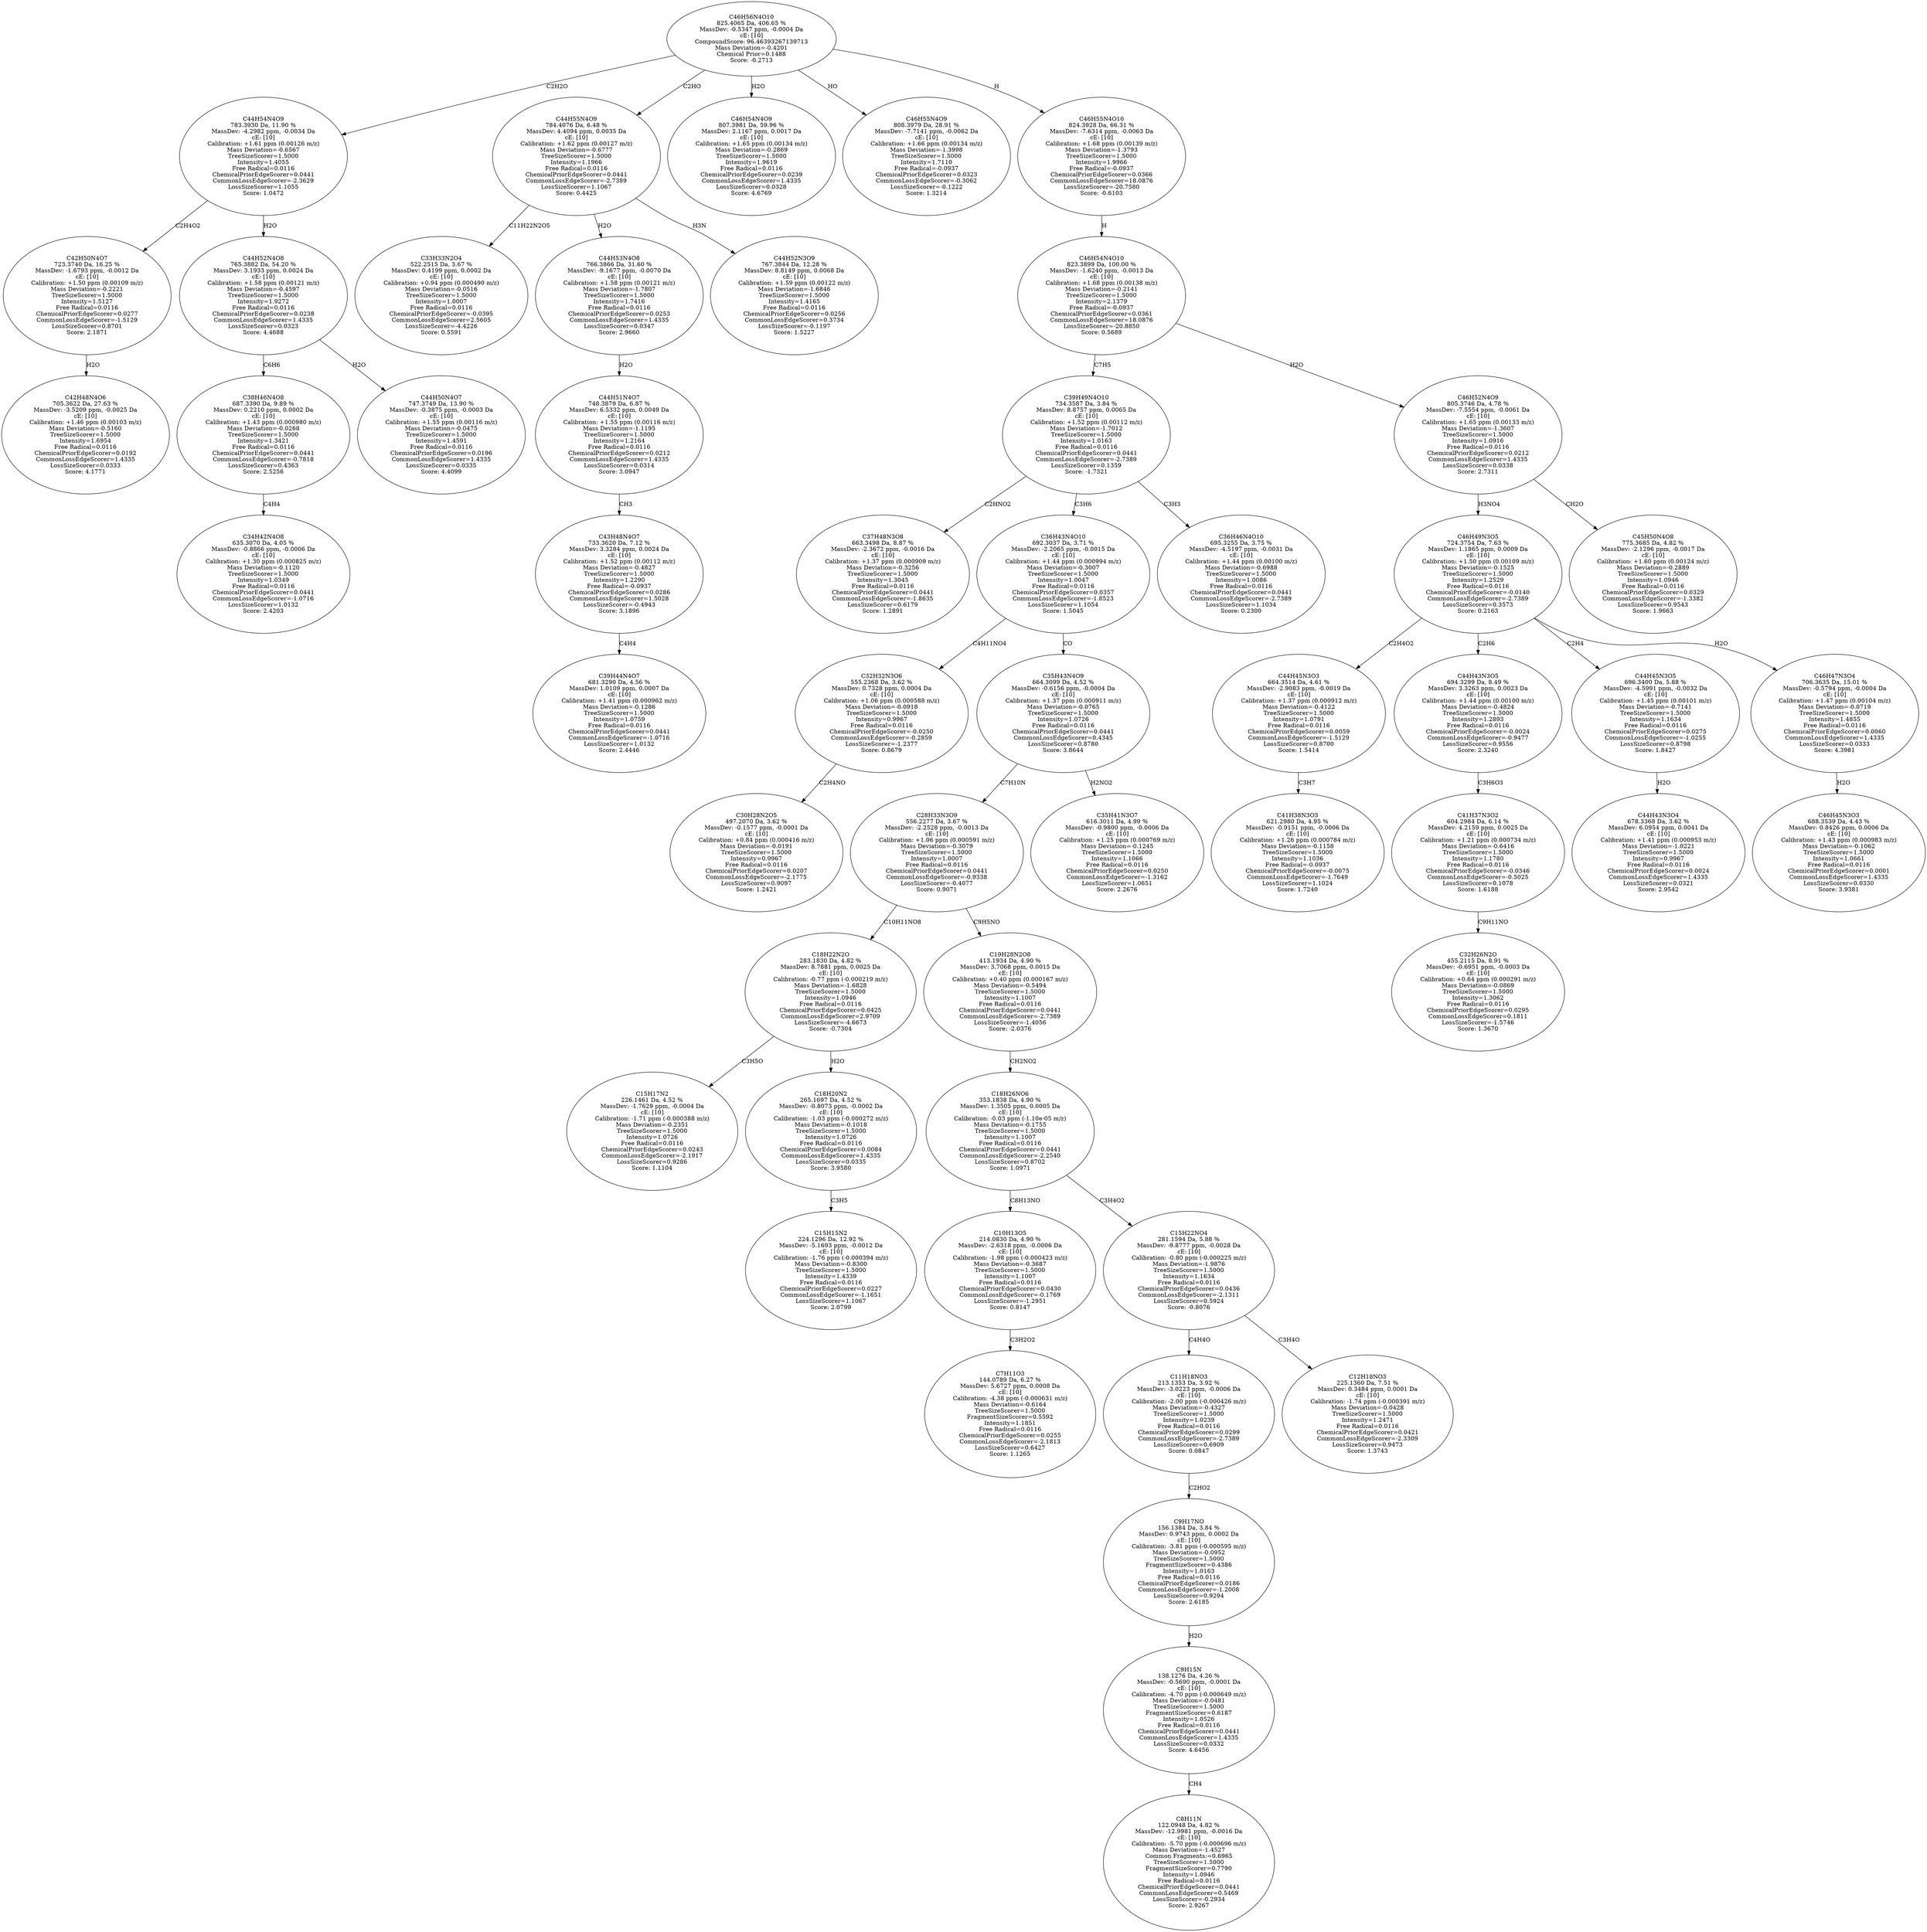 strict digraph {
v1 [label="C42H48N4O6\n705.3622 Da, 27.63 %\nMassDev: -3.5209 ppm, -0.0025 Da\ncE: [10]\nCalibration: +1.46 ppm (0.00103 m/z)\nMass Deviation=-0.5160\nTreeSizeScorer=1.5000\nIntensity=1.6954\nFree Radical=0.0116\nChemicalPriorEdgeScorer=0.0192\nCommonLossEdgeScorer=1.4335\nLossSizeScorer=0.0333\nScore: 4.1771"];
v2 [label="C42H50N4O7\n723.3740 Da, 16.25 %\nMassDev: -1.6793 ppm, -0.0012 Da\ncE: [10]\nCalibration: +1.50 ppm (0.00109 m/z)\nMass Deviation=-0.2221\nTreeSizeScorer=1.5000\nIntensity=1.5127\nFree Radical=0.0116\nChemicalPriorEdgeScorer=0.0277\nCommonLossEdgeScorer=-1.5129\nLossSizeScorer=0.8701\nScore: 2.1871"];
v3 [label="C34H42N4O8\n635.3070 Da, 4.05 %\nMassDev: -0.8866 ppm, -0.0006 Da\ncE: [10]\nCalibration: +1.30 ppm (0.000825 m/z)\nMass Deviation=-0.1120\nTreeSizeScorer=1.5000\nIntensity=1.0349\nFree Radical=0.0116\nChemicalPriorEdgeScorer=0.0441\nCommonLossEdgeScorer=-1.0716\nLossSizeScorer=1.0132\nScore: 2.4203"];
v4 [label="C38H46N4O8\n687.3390 Da, 9.89 %\nMassDev: 0.2210 ppm, 0.0002 Da\ncE: [10]\nCalibration: +1.43 ppm (0.000980 m/z)\nMass Deviation=-0.0268\nTreeSizeScorer=1.5000\nIntensity=1.3421\nFree Radical=0.0116\nChemicalPriorEdgeScorer=0.0441\nCommonLossEdgeScorer=-0.7818\nLossSizeScorer=0.4363\nScore: 2.5256"];
v5 [label="C44H50N4O7\n747.3749 Da, 13.90 %\nMassDev: -0.3875 ppm, -0.0003 Da\ncE: [10]\nCalibration: +1.55 ppm (0.00116 m/z)\nMass Deviation=-0.0475\nTreeSizeScorer=1.5000\nIntensity=1.4591\nFree Radical=0.0116\nChemicalPriorEdgeScorer=0.0196\nCommonLossEdgeScorer=1.4335\nLossSizeScorer=0.0335\nScore: 4.4099"];
v6 [label="C44H52N4O8\n765.3882 Da, 54.20 %\nMassDev: 3.1933 ppm, 0.0024 Da\ncE: [10]\nCalibration: +1.58 ppm (0.00121 m/z)\nMass Deviation=-0.4597\nTreeSizeScorer=1.5000\nIntensity=1.9272\nFree Radical=0.0116\nChemicalPriorEdgeScorer=0.0238\nCommonLossEdgeScorer=1.4335\nLossSizeScorer=0.0323\nScore: 4.4688"];
v7 [label="C44H54N4O9\n783.3930 Da, 11.90 %\nMassDev: -4.2982 ppm, -0.0034 Da\ncE: [10]\nCalibration: +1.61 ppm (0.00126 m/z)\nMass Deviation=-0.6567\nTreeSizeScorer=1.5000\nIntensity=1.4055\nFree Radical=0.0116\nChemicalPriorEdgeScorer=0.0441\nCommonLossEdgeScorer=-2.3629\nLossSizeScorer=1.1055\nScore: 1.0472"];
v8 [label="C33H33N2O4\n522.2515 Da, 3.67 %\nMassDev: 0.4199 ppm, 0.0002 Da\ncE: [10]\nCalibration: +0.94 ppm (0.000490 m/z)\nMass Deviation=-0.0516\nTreeSizeScorer=1.5000\nIntensity=1.0007\nFree Radical=0.0116\nChemicalPriorEdgeScorer=-0.0395\nCommonLossEdgeScorer=2.5605\nLossSizeScorer=-4.4226\nScore: 0.5591"];
v9 [label="C39H44N4O7\n681.3290 Da, 4.56 %\nMassDev: 1.0109 ppm, 0.0007 Da\ncE: [10]\nCalibration: +1.41 ppm (0.000962 m/z)\nMass Deviation=-0.1286\nTreeSizeScorer=1.5000\nIntensity=1.0759\nFree Radical=0.0116\nChemicalPriorEdgeScorer=0.0441\nCommonLossEdgeScorer=-1.0716\nLossSizeScorer=1.0132\nScore: 2.4446"];
v10 [label="C43H48N4O7\n733.3620 Da, 7.12 %\nMassDev: 3.3284 ppm, 0.0024 Da\ncE: [10]\nCalibration: +1.52 ppm (0.00112 m/z)\nMass Deviation=-0.4827\nTreeSizeScorer=1.5000\nIntensity=1.2290\nFree Radical=-0.0937\nChemicalPriorEdgeScorer=0.0286\nCommonLossEdgeScorer=1.5028\nLossSizeScorer=-0.4943\nScore: 3.1896"];
v11 [label="C44H51N4O7\n748.3879 Da, 6.87 %\nMassDev: 6.5332 ppm, 0.0049 Da\ncE: [10]\nCalibration: +1.55 ppm (0.00116 m/z)\nMass Deviation=-1.1195\nTreeSizeScorer=1.5000\nIntensity=1.2164\nFree Radical=0.0116\nChemicalPriorEdgeScorer=0.0212\nCommonLossEdgeScorer=1.4335\nLossSizeScorer=0.0314\nScore: 3.0947"];
v12 [label="C44H53N4O8\n766.3866 Da, 31.60 %\nMassDev: -9.1677 ppm, -0.0070 Da\ncE: [10]\nCalibration: +1.58 ppm (0.00121 m/z)\nMass Deviation=-1.7807\nTreeSizeScorer=1.5000\nIntensity=1.7416\nFree Radical=0.0116\nChemicalPriorEdgeScorer=0.0253\nCommonLossEdgeScorer=1.4335\nLossSizeScorer=0.0347\nScore: 2.9660"];
v13 [label="C44H52N3O9\n767.3844 Da, 12.28 %\nMassDev: 8.8149 ppm, 0.0068 Da\ncE: [10]\nCalibration: +1.59 ppm (0.00122 m/z)\nMass Deviation=-1.6846\nTreeSizeScorer=1.5000\nIntensity=1.4165\nFree Radical=0.0116\nChemicalPriorEdgeScorer=0.0256\nCommonLossEdgeScorer=0.3734\nLossSizeScorer=-0.1197\nScore: 1.5227"];
v14 [label="C44H55N4O9\n784.4076 Da, 6.48 %\nMassDev: 4.4094 ppm, 0.0035 Da\ncE: [10]\nCalibration: +1.62 ppm (0.00127 m/z)\nMass Deviation=-0.6777\nTreeSizeScorer=1.5000\nIntensity=1.1966\nFree Radical=0.0116\nChemicalPriorEdgeScorer=0.0441\nCommonLossEdgeScorer=-2.7389\nLossSizeScorer=1.1067\nScore: 0.4425"];
v15 [label="C46H54N4O9\n807.3981 Da, 59.96 %\nMassDev: 2.1167 ppm, 0.0017 Da\ncE: [10]\nCalibration: +1.65 ppm (0.00134 m/z)\nMass Deviation=-0.2869\nTreeSizeScorer=1.5000\nIntensity=1.9619\nFree Radical=0.0116\nChemicalPriorEdgeScorer=0.0239\nCommonLossEdgeScorer=1.4335\nLossSizeScorer=0.0328\nScore: 4.6769"];
v16 [label="C46H55N4O9\n808.3979 Da, 28.91 %\nMassDev: -7.7141 ppm, -0.0062 Da\ncE: [10]\nCalibration: +1.66 ppm (0.00134 m/z)\nMass Deviation=-1.3998\nTreeSizeScorer=1.5000\nIntensity=1.7110\nFree Radical=-0.0937\nChemicalPriorEdgeScorer=0.0323\nCommonLossEdgeScorer=-0.3062\nLossSizeScorer=-0.1222\nScore: 1.3214"];
v17 [label="C37H48N3O8\n663.3498 Da, 8.87 %\nMassDev: -2.3672 ppm, -0.0016 Da\ncE: [10]\nCalibration: +1.37 ppm (0.000909 m/z)\nMass Deviation=-0.3256\nTreeSizeScorer=1.5000\nIntensity=1.3045\nFree Radical=0.0116\nChemicalPriorEdgeScorer=0.0441\nCommonLossEdgeScorer=-1.8635\nLossSizeScorer=0.6179\nScore: 1.2891"];
v18 [label="C30H28N2O5\n497.2070 Da, 3.62 %\nMassDev: -0.1577 ppm, -0.0001 Da\ncE: [10]\nCalibration: +0.84 ppm (0.000416 m/z)\nMass Deviation=-0.0191\nTreeSizeScorer=1.5000\nIntensity=0.9967\nFree Radical=0.0116\nChemicalPriorEdgeScorer=0.0207\nCommonLossEdgeScorer=-2.1775\nLossSizeScorer=0.9097\nScore: 1.2421"];
v19 [label="C32H32N3O6\n555.2368 Da, 3.62 %\nMassDev: 0.7328 ppm, 0.0004 Da\ncE: [10]\nCalibration: +1.06 ppm (0.000588 m/z)\nMass Deviation=-0.0918\nTreeSizeScorer=1.5000\nIntensity=0.9967\nFree Radical=0.0116\nChemicalPriorEdgeScorer=-0.0250\nCommonLossEdgeScorer=-0.2859\nLossSizeScorer=-1.2377\nScore: 0.8679"];
v20 [label="C15H17N2\n226.1461 Da, 4.52 %\nMassDev: -1.7629 ppm, -0.0004 Da\ncE: [10]\nCalibration: -1.71 ppm (-0.000388 m/z)\nMass Deviation=-0.2351\nTreeSizeScorer=1.5000\nIntensity=1.0726\nFree Radical=0.0116\nChemicalPriorEdgeScorer=0.0243\nCommonLossEdgeScorer=-2.1917\nLossSizeScorer=0.9286\nScore: 1.1104"];
v21 [label="C15H15N2\n224.1296 Da, 12.92 %\nMassDev: -5.1693 ppm, -0.0012 Da\ncE: [10]\nCalibration: -1.76 ppm (-0.000394 m/z)\nMass Deviation=-0.8300\nTreeSizeScorer=1.5000\nIntensity=1.4339\nFree Radical=0.0116\nChemicalPriorEdgeScorer=0.0227\nCommonLossEdgeScorer=-1.1651\nLossSizeScorer=1.1067\nScore: 2.0799"];
v22 [label="C18H20N2\n265.1697 Da, 4.52 %\nMassDev: -0.8073 ppm, -0.0002 Da\ncE: [10]\nCalibration: -1.03 ppm (-0.000272 m/z)\nMass Deviation=-0.1018\nTreeSizeScorer=1.5000\nIntensity=1.0726\nFree Radical=0.0116\nChemicalPriorEdgeScorer=0.0084\nCommonLossEdgeScorer=1.4335\nLossSizeScorer=0.0335\nScore: 3.9580"];
v23 [label="C18H22N2O\n283.1830 Da, 4.82 %\nMassDev: 8.7881 ppm, 0.0025 Da\ncE: [10]\nCalibration: -0.77 ppm (-0.000219 m/z)\nMass Deviation=-1.6828\nTreeSizeScorer=1.5000\nIntensity=1.0946\nFree Radical=0.0116\nChemicalPriorEdgeScorer=0.0425\nCommonLossEdgeScorer=2.9709\nLossSizeScorer=-4.6673\nScore: -0.7304"];
v24 [label="C7H11O3\n144.0789 Da, 6.27 %\nMassDev: 5.6727 ppm, 0.0008 Da\ncE: [10]\nCalibration: -4.38 ppm (-0.000631 m/z)\nMass Deviation=-0.6164\nTreeSizeScorer=1.5000\nFragmentSizeScorer=0.5592\nIntensity=1.1851\nFree Radical=0.0116\nChemicalPriorEdgeScorer=0.0255\nCommonLossEdgeScorer=-2.1813\nLossSizeScorer=0.6427\nScore: 1.1265"];
v25 [label="C10H13O5\n214.0830 Da, 4.90 %\nMassDev: -2.6318 ppm, -0.0006 Da\ncE: [10]\nCalibration: -1.98 ppm (-0.000423 m/z)\nMass Deviation=-0.3687\nTreeSizeScorer=1.5000\nIntensity=1.1007\nFree Radical=0.0116\nChemicalPriorEdgeScorer=0.0430\nCommonLossEdgeScorer=-0.1769\nLossSizeScorer=-1.2951\nScore: 0.8147"];
v26 [label="C8H11N\n122.0948 Da, 4.82 %\nMassDev: -12.9981 ppm, -0.0016 Da\ncE: [10]\nCalibration: -5.70 ppm (-0.000696 m/z)\nMass Deviation=-1.4527\nCommon Fragments:=0.6965\nTreeSizeScorer=1.5000\nFragmentSizeScorer=0.7790\nIntensity=1.0946\nFree Radical=0.0116\nChemicalPriorEdgeScorer=0.0441\nCommonLossEdgeScorer=0.5469\nLossSizeScorer=-0.2934\nScore: 2.9267"];
v27 [label="C9H15N\n138.1276 Da, 4.26 %\nMassDev: -0.5690 ppm, -0.0001 Da\ncE: [10]\nCalibration: -4.70 ppm (-0.000649 m/z)\nMass Deviation=-0.0481\nTreeSizeScorer=1.5000\nFragmentSizeScorer=0.6187\nIntensity=1.0526\nFree Radical=0.0116\nChemicalPriorEdgeScorer=0.0441\nCommonLossEdgeScorer=1.4335\nLossSizeScorer=0.0332\nScore: 4.6456"];
v28 [label="C9H17NO\n156.1384 Da, 3.84 %\nMassDev: 0.9743 ppm, 0.0002 Da\ncE: [10]\nCalibration: -3.81 ppm (-0.000595 m/z)\nMass Deviation=-0.0952\nTreeSizeScorer=1.5000\nFragmentSizeScorer=0.4386\nIntensity=1.0163\nFree Radical=0.0116\nChemicalPriorEdgeScorer=0.0186\nCommonLossEdgeScorer=-1.2008\nLossSizeScorer=0.9294\nScore: 2.6185"];
v29 [label="C11H18NO3\n213.1353 Da, 3.92 %\nMassDev: -3.0223 ppm, -0.0006 Da\ncE: [10]\nCalibration: -2.00 ppm (-0.000426 m/z)\nMass Deviation=-0.4327\nTreeSizeScorer=1.5000\nIntensity=1.0239\nFree Radical=0.0116\nChemicalPriorEdgeScorer=0.0299\nCommonLossEdgeScorer=-2.7389\nLossSizeScorer=0.6909\nScore: 0.0847"];
v30 [label="C12H18NO3\n225.1360 Da, 7.51 %\nMassDev: 0.3484 ppm, 0.0001 Da\ncE: [10]\nCalibration: -1.74 ppm (-0.000391 m/z)\nMass Deviation=-0.0428\nTreeSizeScorer=1.5000\nIntensity=1.2471\nFree Radical=0.0116\nChemicalPriorEdgeScorer=0.0421\nCommonLossEdgeScorer=-2.3309\nLossSizeScorer=0.9473\nScore: 1.3743"];
v31 [label="C15H22NO4\n281.1594 Da, 5.88 %\nMassDev: -9.8777 ppm, -0.0028 Da\ncE: [10]\nCalibration: -0.80 ppm (-0.000225 m/z)\nMass Deviation=-1.9876\nTreeSizeScorer=1.5000\nIntensity=1.1634\nFree Radical=0.0116\nChemicalPriorEdgeScorer=0.0436\nCommonLossEdgeScorer=-2.1311\nLossSizeScorer=0.5924\nScore: -0.8076"];
v32 [label="C18H26NO6\n353.1838 Da, 4.90 %\nMassDev: 1.3505 ppm, 0.0005 Da\ncE: [10]\nCalibration: -0.03 ppm (-1.10e-05 m/z)\nMass Deviation=-0.1755\nTreeSizeScorer=1.5000\nIntensity=1.1007\nFree Radical=0.0116\nChemicalPriorEdgeScorer=0.0441\nCommonLossEdgeScorer=-2.2540\nLossSizeScorer=0.8702\nScore: 1.0971"];
v33 [label="C19H28N2O8\n413.1934 Da, 4.90 %\nMassDev: 3.7068 ppm, 0.0015 Da\ncE: [10]\nCalibration: +0.40 ppm (0.000167 m/z)\nMass Deviation=-0.5494\nTreeSizeScorer=1.5000\nIntensity=1.1007\nFree Radical=0.0116\nChemicalPriorEdgeScorer=0.0441\nCommonLossEdgeScorer=-2.7389\nLossSizeScorer=-1.4056\nScore: -2.0376"];
v34 [label="C28H33N3O9\n556.2277 Da, 3.67 %\nMassDev: -2.2528 ppm, -0.0013 Da\ncE: [10]\nCalibration: +1.06 ppm (0.000591 m/z)\nMass Deviation=-0.3079\nTreeSizeScorer=1.5000\nIntensity=1.0007\nFree Radical=0.0116\nChemicalPriorEdgeScorer=0.0441\nCommonLossEdgeScorer=-0.9338\nLossSizeScorer=-0.4077\nScore: 0.9071"];
v35 [label="C35H41N3O7\n616.3011 Da, 4.99 %\nMassDev: -0.9800 ppm, -0.0006 Da\ncE: [10]\nCalibration: +1.25 ppm (0.000769 m/z)\nMass Deviation=-0.1245\nTreeSizeScorer=1.5000\nIntensity=1.1066\nFree Radical=0.0116\nChemicalPriorEdgeScorer=0.0250\nCommonLossEdgeScorer=-1.3162\nLossSizeScorer=1.0651\nScore: 2.2676"];
v36 [label="C35H43N4O9\n664.3099 Da, 4.52 %\nMassDev: -0.6156 ppm, -0.0004 Da\ncE: [10]\nCalibration: +1.37 ppm (0.000911 m/z)\nMass Deviation=-0.0765\nTreeSizeScorer=1.5000\nIntensity=1.0726\nFree Radical=0.0116\nChemicalPriorEdgeScorer=0.0441\nCommonLossEdgeScorer=0.4345\nLossSizeScorer=0.8780\nScore: 3.8644"];
v37 [label="C36H43N4O10\n692.3037 Da, 3.71 %\nMassDev: -2.2065 ppm, -0.0015 Da\ncE: [10]\nCalibration: +1.44 ppm (0.000994 m/z)\nMass Deviation=-0.3007\nTreeSizeScorer=1.5000\nIntensity=1.0047\nFree Radical=0.0116\nChemicalPriorEdgeScorer=0.0357\nCommonLossEdgeScorer=-1.8523\nLossSizeScorer=1.1054\nScore: 1.5045"];
v38 [label="C36H46N4O10\n695.3255 Da, 3.75 %\nMassDev: -4.5197 ppm, -0.0031 Da\ncE: [10]\nCalibration: +1.44 ppm (0.00100 m/z)\nMass Deviation=-0.6988\nTreeSizeScorer=1.5000\nIntensity=1.0086\nFree Radical=0.0116\nChemicalPriorEdgeScorer=0.0441\nCommonLossEdgeScorer=-2.7389\nLossSizeScorer=1.1034\nScore: 0.2300"];
v39 [label="C39H49N4O10\n734.3587 Da, 3.84 %\nMassDev: 8.8757 ppm, 0.0065 Da\ncE: [10]\nCalibration: +1.52 ppm (0.00112 m/z)\nMass Deviation=-1.7012\nTreeSizeScorer=1.5000\nIntensity=1.0163\nFree Radical=0.0116\nChemicalPriorEdgeScorer=0.0441\nCommonLossEdgeScorer=-2.7389\nLossSizeScorer=0.1359\nScore: -1.7321"];
v40 [label="C41H38N3O3\n621.2980 Da, 4.95 %\nMassDev: -0.9151 ppm, -0.0006 Da\ncE: [10]\nCalibration: +1.26 ppm (0.000784 m/z)\nMass Deviation=-0.1158\nTreeSizeScorer=1.5000\nIntensity=1.1036\nFree Radical=-0.0937\nChemicalPriorEdgeScorer=-0.0075\nCommonLossEdgeScorer=-1.7649\nLossSizeScorer=1.1024\nScore: 1.7240"];
v41 [label="C44H45N3O3\n664.3514 Da, 4.61 %\nMassDev: -2.9083 ppm, -0.0019 Da\ncE: [10]\nCalibration: +1.37 ppm (0.000912 m/z)\nMass Deviation=-0.4122\nTreeSizeScorer=1.5000\nIntensity=1.0791\nFree Radical=0.0116\nChemicalPriorEdgeScorer=0.0059\nCommonLossEdgeScorer=-1.5129\nLossSizeScorer=0.8700\nScore: 1.5414"];
v42 [label="C32H26N2O\n455.2115 Da, 8.91 %\nMassDev: -0.6951 ppm, -0.0003 Da\ncE: [10]\nCalibration: +0.64 ppm (0.000291 m/z)\nMass Deviation=-0.0869\nTreeSizeScorer=1.5000\nIntensity=1.3062\nFree Radical=0.0116\nChemicalPriorEdgeScorer=0.0295\nCommonLossEdgeScorer=0.1811\nLossSizeScorer=-1.5746\nScore: 1.3670"];
v43 [label="C41H37N3O2\n604.2984 Da, 6.14 %\nMassDev: 4.2159 ppm, 0.0025 Da\ncE: [10]\nCalibration: +1.21 ppm (0.000734 m/z)\nMass Deviation=-0.6416\nTreeSizeScorer=1.5000\nIntensity=1.1780\nFree Radical=0.0116\nChemicalPriorEdgeScorer=-0.0346\nCommonLossEdgeScorer=-0.5025\nLossSizeScorer=0.1078\nScore: 1.6188"];
v44 [label="C44H43N3O5\n694.3299 Da, 8.49 %\nMassDev: 3.3263 ppm, 0.0023 Da\ncE: [10]\nCalibration: +1.44 ppm (0.00100 m/z)\nMass Deviation=-0.4824\nTreeSizeScorer=1.5000\nIntensity=1.2893\nFree Radical=0.0116\nChemicalPriorEdgeScorer=-0.0024\nCommonLossEdgeScorer=-0.9477\nLossSizeScorer=0.9556\nScore: 2.3240"];
v45 [label="C44H43N3O4\n678.3368 Da, 3.62 %\nMassDev: 6.0954 ppm, 0.0041 Da\ncE: [10]\nCalibration: +1.41 ppm (0.000953 m/z)\nMass Deviation=-1.0221\nTreeSizeScorer=1.5000\nIntensity=0.9967\nFree Radical=0.0116\nChemicalPriorEdgeScorer=0.0024\nCommonLossEdgeScorer=1.4335\nLossSizeScorer=0.0321\nScore: 2.9542"];
v46 [label="C44H45N3O5\n696.3400 Da, 5.88 %\nMassDev: -4.5991 ppm, -0.0032 Da\ncE: [10]\nCalibration: +1.45 ppm (0.00101 m/z)\nMass Deviation=-0.7141\nTreeSizeScorer=1.5000\nIntensity=1.1634\nFree Radical=0.0116\nChemicalPriorEdgeScorer=0.0275\nCommonLossEdgeScorer=-1.0255\nLossSizeScorer=0.8798\nScore: 1.8427"];
v47 [label="C46H45N3O3\n688.3539 Da, 4.43 %\nMassDev: 0.8426 ppm, 0.0006 Da\ncE: [10]\nCalibration: +1.43 ppm (0.000983 m/z)\nMass Deviation=-0.1062\nTreeSizeScorer=1.5000\nIntensity=1.0661\nFree Radical=0.0116\nChemicalPriorEdgeScorer=0.0001\nCommonLossEdgeScorer=1.4335\nLossSizeScorer=0.0330\nScore: 3.9381"];
v48 [label="C46H47N3O4\n706.3635 Da, 15.01 %\nMassDev: -0.5794 ppm, -0.0004 Da\ncE: [10]\nCalibration: +1.47 ppm (0.00104 m/z)\nMass Deviation=-0.0719\nTreeSizeScorer=1.5000\nIntensity=1.4855\nFree Radical=0.0116\nChemicalPriorEdgeScorer=0.0060\nCommonLossEdgeScorer=1.4335\nLossSizeScorer=0.0333\nScore: 4.3981"];
v49 [label="C46H49N3O5\n724.3754 Da, 7.63 %\nMassDev: 1.1865 ppm, 0.0009 Da\ncE: [10]\nCalibration: +1.50 ppm (0.00109 m/z)\nMass Deviation=-0.1525\nTreeSizeScorer=1.5000\nIntensity=1.2529\nFree Radical=0.0116\nChemicalPriorEdgeScorer=-0.0140\nCommonLossEdgeScorer=-2.7389\nLossSizeScorer=0.3573\nScore: 0.2163"];
v50 [label="C45H50N4O8\n775.3685 Da, 4.82 %\nMassDev: -2.1296 ppm, -0.0017 Da\ncE: [10]\nCalibration: +1.60 ppm (0.00124 m/z)\nMass Deviation=-0.2889\nTreeSizeScorer=1.5000\nIntensity=1.0946\nFree Radical=0.0116\nChemicalPriorEdgeScorer=0.0329\nCommonLossEdgeScorer=-1.3382\nLossSizeScorer=0.9543\nScore: 1.9663"];
v51 [label="C46H52N4O9\n805.3746 Da, 4.78 %\nMassDev: -7.5554 ppm, -0.0061 Da\ncE: [10]\nCalibration: +1.65 ppm (0.00133 m/z)\nMass Deviation=-1.3607\nTreeSizeScorer=1.5000\nIntensity=1.0916\nFree Radical=0.0116\nChemicalPriorEdgeScorer=0.0212\nCommonLossEdgeScorer=1.4335\nLossSizeScorer=0.0338\nScore: 2.7311"];
v52 [label="C46H54N4O10\n823.3899 Da, 100.00 %\nMassDev: -1.6240 ppm, -0.0013 Da\ncE: [10]\nCalibration: +1.68 ppm (0.00138 m/z)\nMass Deviation=-0.2141\nTreeSizeScorer=1.5000\nIntensity=2.1379\nFree Radical=-0.0937\nChemicalPriorEdgeScorer=0.0361\nCommonLossEdgeScorer=18.0876\nLossSizeScorer=-20.8850\nScore: 0.5689"];
v53 [label="C46H55N4O10\n824.3928 Da, 66.31 %\nMassDev: -7.6314 ppm, -0.0063 Da\ncE: [10]\nCalibration: +1.68 ppm (0.00139 m/z)\nMass Deviation=-1.3793\nTreeSizeScorer=1.5000\nIntensity=1.9966\nFree Radical=-0.0937\nChemicalPriorEdgeScorer=0.0366\nCommonLossEdgeScorer=18.0876\nLossSizeScorer=-20.7580\nScore: -0.6103"];
v54 [label="C46H56N4O10\n825.4065 Da, 406.65 %\nMassDev: -0.5347 ppm, -0.0004 Da\ncE: [10]\nCompoundScore: 96.46393267139713\nMass Deviation=-0.4201\nChemical Prior=0.1488\nScore: -0.2713"];
v2 -> v1 [label="H2O"];
v7 -> v2 [label="C2H4O2"];
v4 -> v3 [label="C4H4"];
v6 -> v4 [label="C6H6"];
v6 -> v5 [label="H2O"];
v7 -> v6 [label="H2O"];
v54 -> v7 [label="C2H2O"];
v14 -> v8 [label="C11H22N2O5"];
v10 -> v9 [label="C4H4"];
v11 -> v10 [label="CH3"];
v12 -> v11 [label="H2O"];
v14 -> v12 [label="H2O"];
v14 -> v13 [label="H3N"];
v54 -> v14 [label="C2HO"];
v54 -> v15 [label="H2O"];
v54 -> v16 [label="HO"];
v39 -> v17 [label="C2HNO2"];
v19 -> v18 [label="C2H4NO"];
v37 -> v19 [label="C4H11NO4"];
v23 -> v20 [label="C3H5O"];
v22 -> v21 [label="C3H5"];
v23 -> v22 [label="H2O"];
v34 -> v23 [label="C10H11NO8"];
v25 -> v24 [label="C3H2O2"];
v32 -> v25 [label="C8H13NO"];
v27 -> v26 [label="CH4"];
v28 -> v27 [label="H2O"];
v29 -> v28 [label="C2HO2"];
v31 -> v29 [label="C4H4O"];
v31 -> v30 [label="C3H4O"];
v32 -> v31 [label="C3H4O2"];
v33 -> v32 [label="CH2NO2"];
v34 -> v33 [label="C9H5NO"];
v36 -> v34 [label="C7H10N"];
v36 -> v35 [label="H2NO2"];
v37 -> v36 [label="CO"];
v39 -> v37 [label="C3H6"];
v39 -> v38 [label="C3H3"];
v52 -> v39 [label="C7H5"];
v41 -> v40 [label="C3H7"];
v49 -> v41 [label="C2H4O2"];
v43 -> v42 [label="C9H11NO"];
v44 -> v43 [label="C3H6O3"];
v49 -> v44 [label="C2H6"];
v46 -> v45 [label="H2O"];
v49 -> v46 [label="C2H4"];
v48 -> v47 [label="H2O"];
v49 -> v48 [label="H2O"];
v51 -> v49 [label="H3NO4"];
v51 -> v50 [label="CH2O"];
v52 -> v51 [label="H2O"];
v53 -> v52 [label="H"];
v54 -> v53 [label="H"];
}